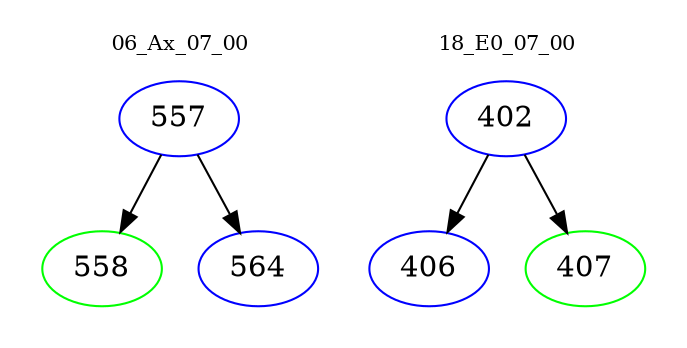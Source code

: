 digraph{
subgraph cluster_0 {
color = white
label = "06_Ax_07_00";
fontsize=10;
T0_557 [label="557", color="blue"]
T0_557 -> T0_558 [color="black"]
T0_558 [label="558", color="green"]
T0_557 -> T0_564 [color="black"]
T0_564 [label="564", color="blue"]
}
subgraph cluster_1 {
color = white
label = "18_E0_07_00";
fontsize=10;
T1_402 [label="402", color="blue"]
T1_402 -> T1_406 [color="black"]
T1_406 [label="406", color="blue"]
T1_402 -> T1_407 [color="black"]
T1_407 [label="407", color="green"]
}
}
